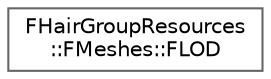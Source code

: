 digraph "Graphical Class Hierarchy"
{
 // INTERACTIVE_SVG=YES
 // LATEX_PDF_SIZE
  bgcolor="transparent";
  edge [fontname=Helvetica,fontsize=10,labelfontname=Helvetica,labelfontsize=10];
  node [fontname=Helvetica,fontsize=10,shape=box,height=0.2,width=0.4];
  rankdir="LR";
  Node0 [id="Node000000",label="FHairGroupResources\l::FMeshes::FLOD",height=0.2,width=0.4,color="grey40", fillcolor="white", style="filled",URL="$df/ded/structFHairGroupResources_1_1FMeshes_1_1FLOD.html",tooltip=" "];
}
